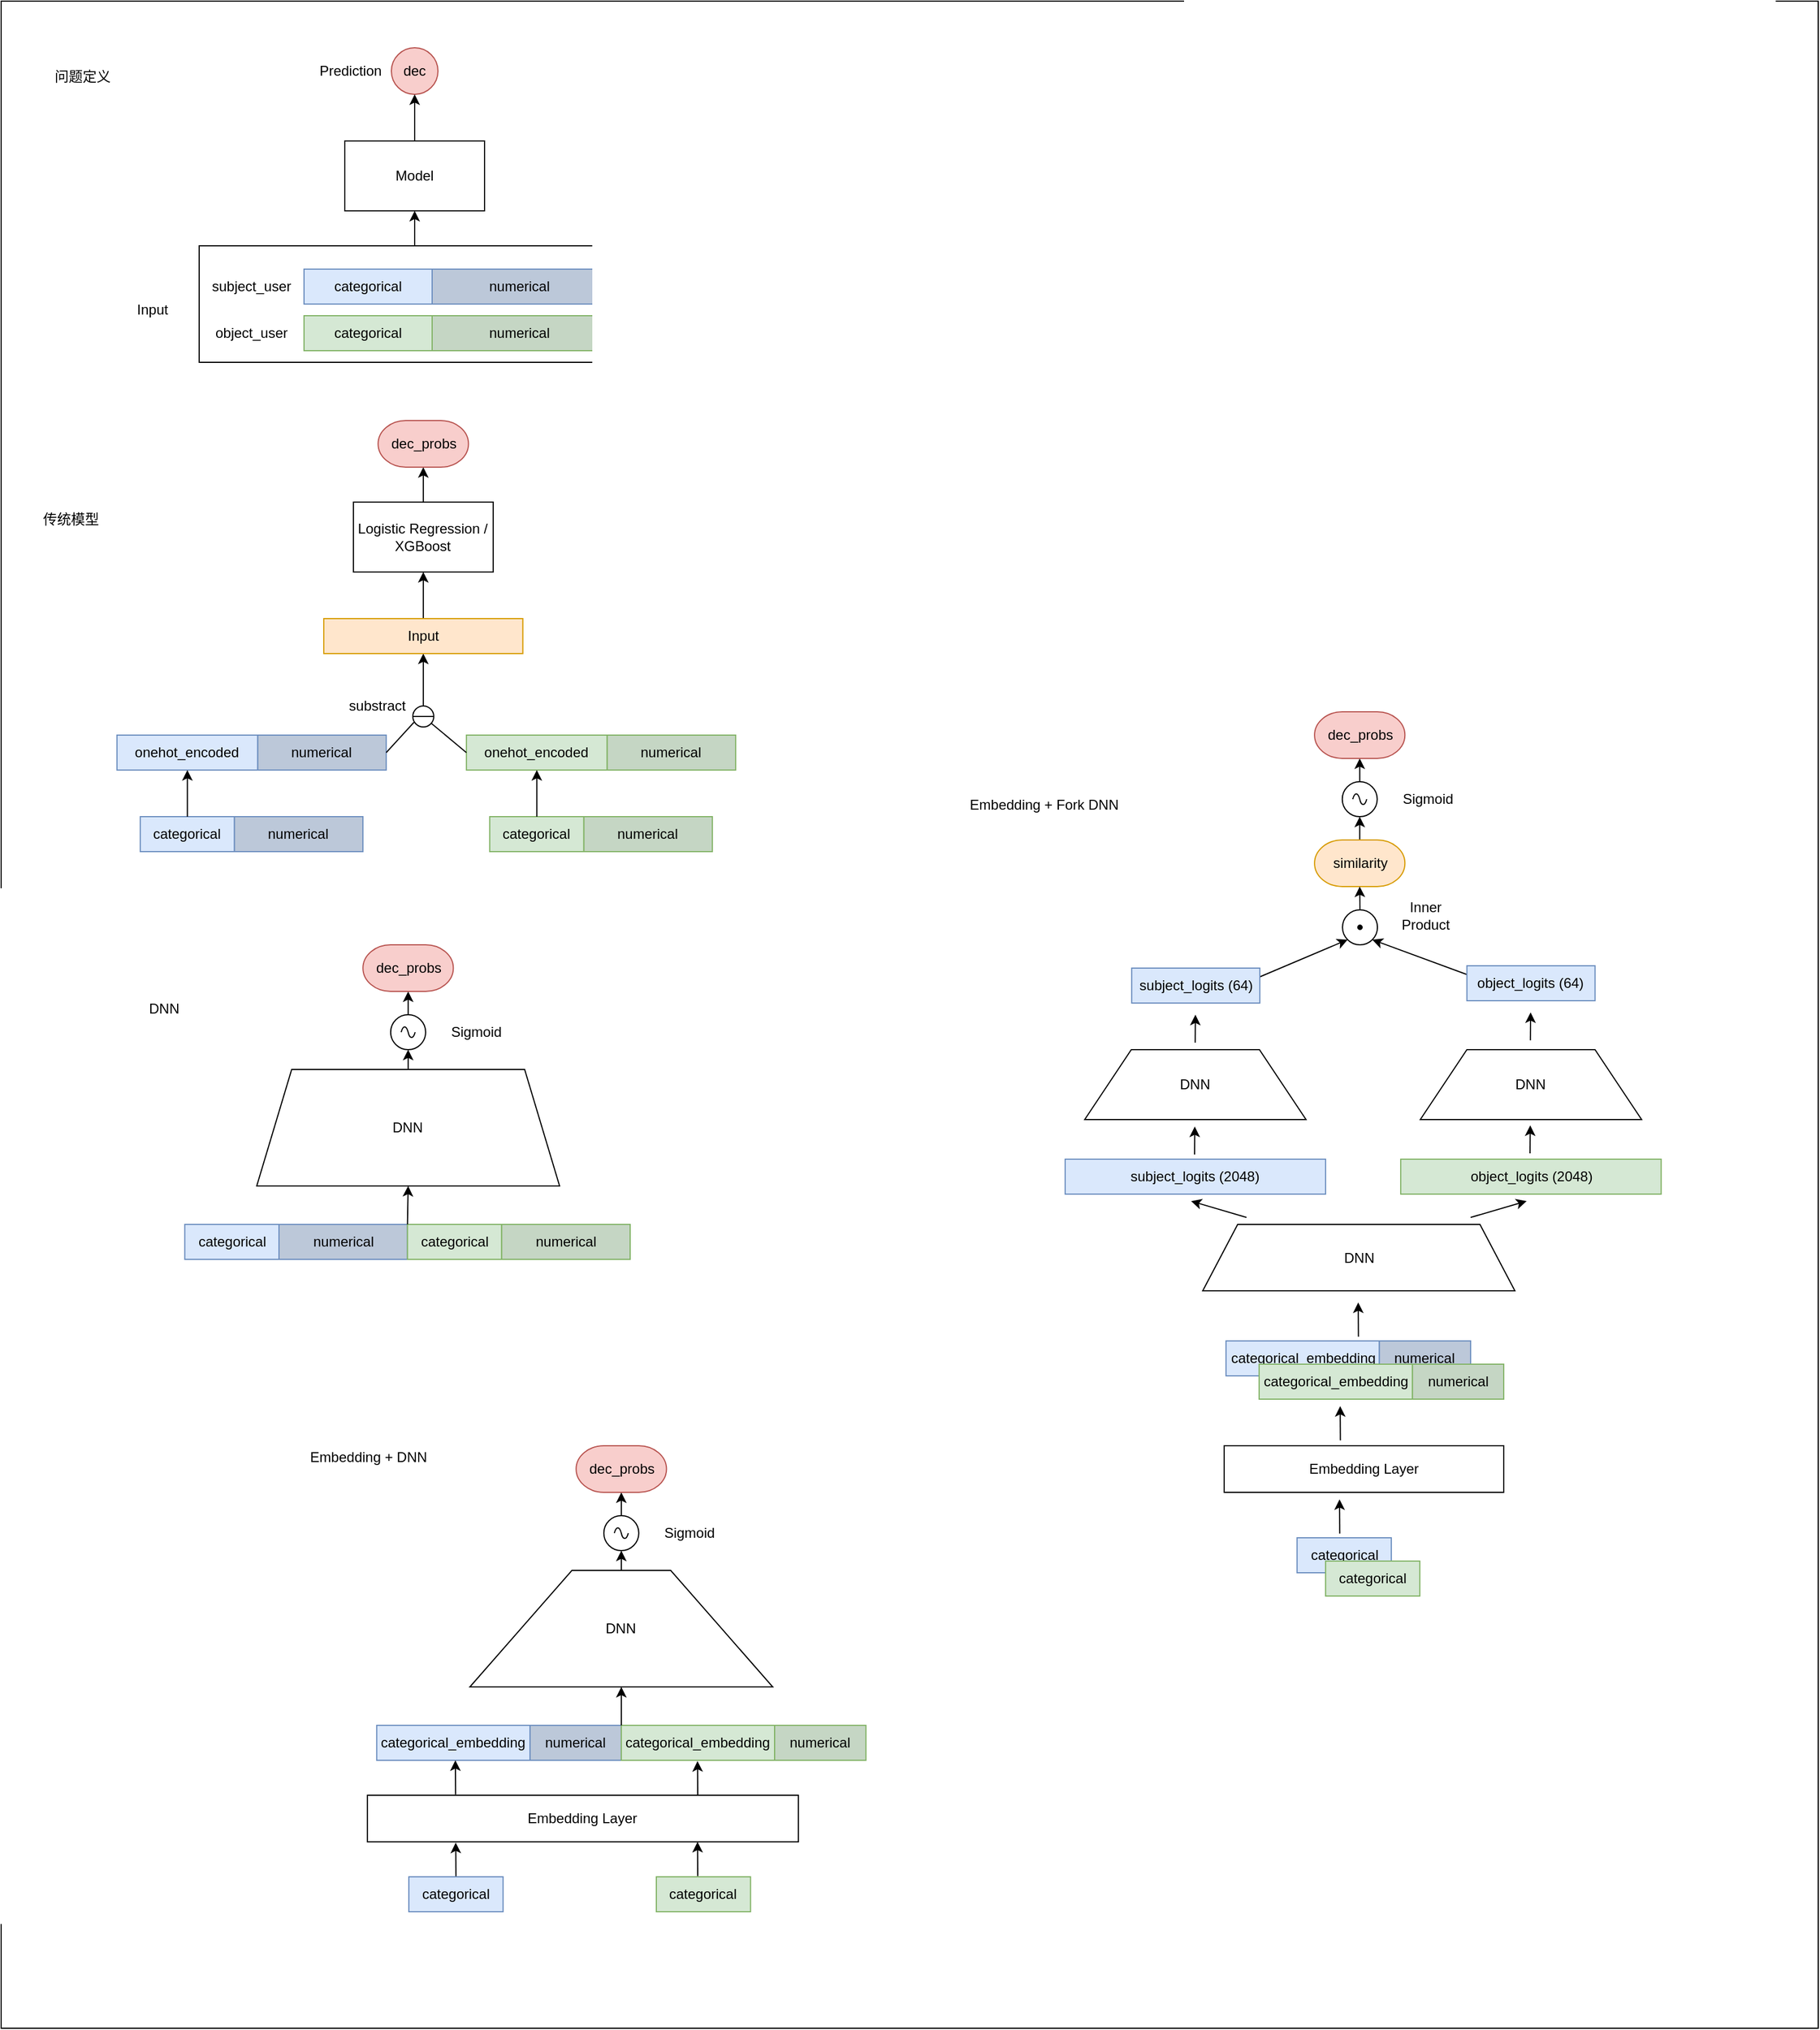 <mxfile>
    <diagram id="XAmNBGXt0AHOLajKv8Me" name="第 1 页">
        <mxGraphModel dx="424" dy="339" grid="1" gridSize="10" guides="1" tooltips="1" connect="1" arrows="1" fold="1" page="1" pageScale="1" pageWidth="3300" pageHeight="4681" math="0" shadow="0">
            <root>
                <mxCell id="0"/>
                <mxCell id="1" parent="0"/>
                <mxCell id="206" value="" style="rounded=0;whiteSpace=wrap;html=1;strokeWidth=1;" vertex="1" parent="1">
                    <mxGeometry x="10" y="10" width="1560" height="1740" as="geometry"/>
                </mxCell>
                <mxCell id="19" style="edgeStyle=none;html=1;exitX=0.5;exitY=0;exitDx=0;exitDy=0;" parent="1" source="17" target="14" edge="1">
                    <mxGeometry relative="1" as="geometry"/>
                </mxCell>
                <mxCell id="17" value="" style="rounded=0;whiteSpace=wrap;html=1;" parent="1" vertex="1">
                    <mxGeometry x="180" y="220" width="370" height="100" as="geometry"/>
                </mxCell>
                <mxCell id="5" value="" style="group" parent="1" vertex="1" connectable="0">
                    <mxGeometry x="190" y="240" width="340" height="30" as="geometry"/>
                </mxCell>
                <mxCell id="2" value="categorical" style="rounded=0;whiteSpace=wrap;html=1;fillColor=#dae8fc;strokeColor=#6c8ebf;" parent="5" vertex="1">
                    <mxGeometry x="80" width="110" height="30" as="geometry"/>
                </mxCell>
                <mxCell id="3" value="numerical" style="rounded=0;whiteSpace=wrap;html=1;fillColor=#BCC8D9;strokeColor=#6c8ebf;" parent="5" vertex="1">
                    <mxGeometry x="190" width="150" height="30" as="geometry"/>
                </mxCell>
                <mxCell id="4" value="subject_user" style="text;html=1;strokeColor=none;fillColor=none;align=center;verticalAlign=middle;whiteSpace=wrap;rounded=0;" parent="5" vertex="1">
                    <mxGeometry y="5" width="70" height="20" as="geometry"/>
                </mxCell>
                <mxCell id="6" value="" style="group" parent="1" vertex="1" connectable="0">
                    <mxGeometry x="190" y="280" width="340" height="30" as="geometry"/>
                </mxCell>
                <mxCell id="7" value="categorical" style="rounded=0;whiteSpace=wrap;html=1;fillColor=#d5e8d4;strokeColor=#82b366;" parent="6" vertex="1">
                    <mxGeometry x="80" width="110" height="30" as="geometry"/>
                </mxCell>
                <mxCell id="8" value="numerical" style="rounded=0;whiteSpace=wrap;html=1;fillColor=#C5D6C4;strokeColor=#82b366;" parent="6" vertex="1">
                    <mxGeometry x="190" width="150" height="30" as="geometry"/>
                </mxCell>
                <mxCell id="9" value="object_user" style="text;html=1;strokeColor=none;fillColor=none;align=center;verticalAlign=middle;whiteSpace=wrap;rounded=0;" parent="6" vertex="1">
                    <mxGeometry y="5" width="70" height="20" as="geometry"/>
                </mxCell>
                <mxCell id="13" value="" style="group" parent="1" vertex="1" connectable="0">
                    <mxGeometry x="270" y="60" width="130" height="30" as="geometry"/>
                </mxCell>
                <mxCell id="12" value="Prediction" style="text;html=1;strokeColor=none;fillColor=none;align=center;verticalAlign=middle;whiteSpace=wrap;rounded=0;" parent="13" vertex="1">
                    <mxGeometry x="10" y="-5" width="60" height="30" as="geometry"/>
                </mxCell>
                <mxCell id="61" value="dec" style="ellipse;whiteSpace=wrap;html=1;aspect=fixed;fillColor=#f8cecc;strokeColor=#b85450;" parent="13" vertex="1">
                    <mxGeometry x="75" y="-10" width="40" height="40" as="geometry"/>
                </mxCell>
                <mxCell id="16" style="edgeStyle=none;html=1;exitX=0.5;exitY=0;exitDx=0;exitDy=0;entryX=0.5;entryY=1;entryDx=0;entryDy=0;" parent="1" source="14" edge="1">
                    <mxGeometry relative="1" as="geometry">
                        <mxPoint x="365" y="90" as="targetPoint"/>
                    </mxGeometry>
                </mxCell>
                <mxCell id="14" value="Model" style="rounded=0;whiteSpace=wrap;html=1;" parent="1" vertex="1">
                    <mxGeometry x="305" y="130" width="120" height="60" as="geometry"/>
                </mxCell>
                <mxCell id="18" value="Input" style="text;html=1;strokeColor=none;fillColor=none;align=center;verticalAlign=middle;whiteSpace=wrap;rounded=0;" parent="1" vertex="1">
                    <mxGeometry x="110" y="260" width="60" height="30" as="geometry"/>
                </mxCell>
                <mxCell id="63" style="edgeStyle=none;html=1;exitX=0.5;exitY=0;exitDx=0;exitDy=0;entryX=0.5;entryY=1;entryDx=0;entryDy=0;endArrow=classic;endFill=1;" parent="1" source="20" edge="1">
                    <mxGeometry relative="1" as="geometry">
                        <mxPoint x="372.41" y="410" as="targetPoint"/>
                    </mxGeometry>
                </mxCell>
                <mxCell id="20" value="Logistic Regression / XGBoost" style="rounded=0;whiteSpace=wrap;html=1;" parent="1" vertex="1">
                    <mxGeometry x="312.41" y="440" width="120" height="60" as="geometry"/>
                </mxCell>
                <mxCell id="29" value="" style="group" parent="1" vertex="1" connectable="0">
                    <mxGeometry x="429.414" y="710" width="191.176" height="30" as="geometry"/>
                </mxCell>
                <mxCell id="26" value="categorical" style="rounded=0;whiteSpace=wrap;html=1;fillColor=#d5e8d4;strokeColor=#82b366;" parent="29" vertex="1">
                    <mxGeometry width="80.882" height="30" as="geometry"/>
                </mxCell>
                <mxCell id="27" value="numerical" style="rounded=0;whiteSpace=wrap;html=1;fillColor=#C5D6C4;strokeColor=#82b366;" parent="29" vertex="1">
                    <mxGeometry x="80.882" width="110.294" height="30" as="geometry"/>
                </mxCell>
                <mxCell id="30" value="" style="group" parent="1" vertex="1" connectable="0">
                    <mxGeometry x="129.414" y="710" width="191.176" height="30" as="geometry"/>
                </mxCell>
                <mxCell id="22" value="categorical" style="rounded=0;whiteSpace=wrap;html=1;fillColor=#dae8fc;strokeColor=#6c8ebf;" parent="30" vertex="1">
                    <mxGeometry width="80.882" height="30" as="geometry"/>
                </mxCell>
                <mxCell id="23" value="numerical" style="rounded=0;whiteSpace=wrap;html=1;fillColor=#BCC8D9;strokeColor=#6c8ebf;" parent="30" vertex="1">
                    <mxGeometry x="80.882" width="110.294" height="30" as="geometry"/>
                </mxCell>
                <mxCell id="31" value="" style="group" parent="1" vertex="1" connectable="0">
                    <mxGeometry x="149.414" y="640" width="191.176" height="30" as="geometry"/>
                </mxCell>
                <mxCell id="32" value="onehot_encoded" style="rounded=0;whiteSpace=wrap;html=1;fillColor=#dae8fc;strokeColor=#6c8ebf;" parent="31" vertex="1">
                    <mxGeometry x="-40" width="120.88" height="30" as="geometry"/>
                </mxCell>
                <mxCell id="33" value="numerical" style="rounded=0;whiteSpace=wrap;html=1;fillColor=#BCC8D9;strokeColor=#6c8ebf;" parent="31" vertex="1">
                    <mxGeometry x="80.882" width="110.294" height="30" as="geometry"/>
                </mxCell>
                <mxCell id="34" style="edgeStyle=none;html=1;exitX=0.5;exitY=0;exitDx=0;exitDy=0;entryX=0.5;entryY=1;entryDx=0;entryDy=0;" parent="1" source="22" target="32" edge="1">
                    <mxGeometry relative="1" as="geometry">
                        <mxPoint x="169.41" y="670" as="targetPoint"/>
                    </mxGeometry>
                </mxCell>
                <mxCell id="35" value="" style="group" parent="1" vertex="1" connectable="0">
                    <mxGeometry x="449.414" y="640" width="191.176" height="30" as="geometry"/>
                </mxCell>
                <mxCell id="36" value="onehot_encoded" style="rounded=0;whiteSpace=wrap;html=1;fillColor=#d5e8d4;strokeColor=#82b366;" parent="35" vertex="1">
                    <mxGeometry x="-40" width="120.88" height="30" as="geometry"/>
                </mxCell>
                <mxCell id="37" value="numerical" style="rounded=0;whiteSpace=wrap;html=1;fillColor=#C5D6C4;strokeColor=#82b366;" parent="35" vertex="1">
                    <mxGeometry x="80.882" width="110.294" height="30" as="geometry"/>
                </mxCell>
                <mxCell id="38" style="edgeStyle=none;html=1;exitX=0.5;exitY=0;exitDx=0;exitDy=0;" parent="1" source="26" target="36" edge="1">
                    <mxGeometry relative="1" as="geometry"/>
                </mxCell>
                <mxCell id="55" style="edgeStyle=none;html=1;exitX=0.5;exitY=0;exitDx=0;exitDy=0;exitPerimeter=0;entryX=0.5;entryY=1;entryDx=0;entryDy=0;endArrow=classic;endFill=1;" parent="1" source="39" target="54" edge="1">
                    <mxGeometry relative="1" as="geometry"/>
                </mxCell>
                <mxCell id="39" value="" style="pointerEvents=1;verticalLabelPosition=bottom;shadow=0;dashed=0;align=center;html=1;verticalAlign=top;shape=mxgraph.electrical.signal_sources.source;aspect=fixed;points=[[0.5,0,0],[1,0.5,0],[0.5,1,0],[0,0.5,0]];elSignalType=ideal;" parent="1" vertex="1">
                    <mxGeometry x="363.41" y="615" width="18" height="18" as="geometry"/>
                </mxCell>
                <mxCell id="47" style="edgeStyle=none;html=1;endArrow=none;endFill=0;" parent="1" edge="1">
                    <mxGeometry relative="1" as="geometry">
                        <mxPoint x="409.41" y="655" as="sourcePoint"/>
                        <mxPoint x="379.41" y="630" as="targetPoint"/>
                    </mxGeometry>
                </mxCell>
                <mxCell id="48" style="edgeStyle=none;html=1;endArrow=none;endFill=0;exitX=1;exitY=0.5;exitDx=0;exitDy=0;" parent="1" source="33" edge="1">
                    <mxGeometry relative="1" as="geometry">
                        <mxPoint x="364.41" y="629" as="targetPoint"/>
                        <mxPoint x="346.41" y="655" as="sourcePoint"/>
                    </mxGeometry>
                </mxCell>
                <mxCell id="56" style="edgeStyle=none;html=1;exitX=0.5;exitY=0;exitDx=0;exitDy=0;entryX=0.5;entryY=1;entryDx=0;entryDy=0;endArrow=classic;endFill=1;" parent="1" source="54" target="20" edge="1">
                    <mxGeometry relative="1" as="geometry"/>
                </mxCell>
                <mxCell id="54" value="Input" style="rounded=0;whiteSpace=wrap;html=1;fillColor=#ffe6cc;strokeColor=#d79b00;" parent="1" vertex="1">
                    <mxGeometry x="286.97" y="540" width="170.88" height="30" as="geometry"/>
                </mxCell>
                <mxCell id="64" value="substract" style="text;html=1;strokeColor=none;fillColor=none;align=center;verticalAlign=middle;whiteSpace=wrap;rounded=0;" parent="1" vertex="1">
                    <mxGeometry x="303.41" y="600" width="60" height="30" as="geometry"/>
                </mxCell>
                <mxCell id="65" value="" style="group" parent="1" vertex="1" connectable="0">
                    <mxGeometry x="167.644" y="1060" width="191.176" height="30" as="geometry"/>
                </mxCell>
                <mxCell id="66" value="categorical" style="rounded=0;whiteSpace=wrap;html=1;fillColor=#dae8fc;strokeColor=#6c8ebf;" parent="65" vertex="1">
                    <mxGeometry width="80.882" height="30" as="geometry"/>
                </mxCell>
                <mxCell id="67" value="numerical" style="rounded=0;whiteSpace=wrap;html=1;fillColor=#BCC8D9;strokeColor=#6c8ebf;" parent="65" vertex="1">
                    <mxGeometry x="80.882" width="110.294" height="30" as="geometry"/>
                </mxCell>
                <mxCell id="69" value="" style="group" parent="1" vertex="1" connectable="0">
                    <mxGeometry x="358.824" y="1060" width="191.176" height="30" as="geometry"/>
                </mxCell>
                <mxCell id="70" value="categorical" style="rounded=0;whiteSpace=wrap;html=1;fillColor=#d5e8d4;strokeColor=#82b366;" parent="69" vertex="1">
                    <mxGeometry width="80.882" height="30" as="geometry"/>
                </mxCell>
                <mxCell id="71" value="numerical" style="rounded=0;whiteSpace=wrap;html=1;fillColor=#C5D6C4;strokeColor=#82b366;" parent="69" vertex="1">
                    <mxGeometry x="80.882" width="110.294" height="30" as="geometry"/>
                </mxCell>
                <mxCell id="74" value="问题定义" style="text;html=1;strokeColor=none;fillColor=none;align=center;verticalAlign=middle;whiteSpace=wrap;rounded=0;" parent="1" vertex="1">
                    <mxGeometry x="50" y="60" width="60" height="30" as="geometry"/>
                </mxCell>
                <mxCell id="75" value="传统模型" style="text;html=1;strokeColor=none;fillColor=none;align=center;verticalAlign=middle;whiteSpace=wrap;rounded=0;" vertex="1" parent="1">
                    <mxGeometry x="40" y="440" width="60" height="30" as="geometry"/>
                </mxCell>
                <mxCell id="76" value="DNN" style="text;html=1;strokeColor=none;fillColor=none;align=center;verticalAlign=middle;whiteSpace=wrap;rounded=0;" vertex="1" parent="1">
                    <mxGeometry x="120" y="860" width="60" height="30" as="geometry"/>
                </mxCell>
                <mxCell id="87" style="edgeStyle=none;html=1;exitX=0.5;exitY=0;exitDx=0;exitDy=0;entryX=0.5;entryY=1;entryDx=0;entryDy=0;entryPerimeter=0;" edge="1" parent="1" source="84" target="86">
                    <mxGeometry relative="1" as="geometry"/>
                </mxCell>
                <mxCell id="84" value="DNN" style="shape=trapezoid;perimeter=trapezoidPerimeter;whiteSpace=wrap;html=1;fixedSize=1;size=30;" vertex="1" parent="1">
                    <mxGeometry x="229.41" y="927" width="260" height="100" as="geometry"/>
                </mxCell>
                <mxCell id="85" style="edgeStyle=none;html=1;exitX=0;exitY=0;exitDx=0;exitDy=0;entryX=0.5;entryY=1;entryDx=0;entryDy=0;" edge="1" parent="1" source="70" target="84">
                    <mxGeometry relative="1" as="geometry"/>
                </mxCell>
                <mxCell id="88" style="edgeStyle=none;html=1;exitX=0.5;exitY=0;exitDx=0;exitDy=0;exitPerimeter=0;" edge="1" parent="1" source="86">
                    <mxGeometry relative="1" as="geometry">
                        <mxPoint x="359.41" y="860" as="targetPoint"/>
                    </mxGeometry>
                </mxCell>
                <mxCell id="86" value="" style="pointerEvents=1;verticalLabelPosition=bottom;shadow=0;dashed=0;align=center;html=1;verticalAlign=top;shape=mxgraph.electrical.signal_sources.source;aspect=fixed;points=[[0.5,0,0],[1,0.5,0],[0.5,1,0],[0,0.5,0]];elSignalType=ac;" vertex="1" parent="1">
                    <mxGeometry x="344.41" y="880" width="30" height="30" as="geometry"/>
                </mxCell>
                <mxCell id="91" value="&lt;span&gt;dec_probs&lt;/span&gt;" style="strokeWidth=1;html=1;shape=mxgraph.flowchart.terminator;whiteSpace=wrap;fillColor=#f8cecc;strokeColor=#b85450;" vertex="1" parent="1">
                    <mxGeometry x="320.61" y="820" width="77.59" height="40" as="geometry"/>
                </mxCell>
                <mxCell id="92" value="&lt;span&gt;dec_probs&lt;/span&gt;" style="strokeWidth=1;html=1;shape=mxgraph.flowchart.terminator;whiteSpace=wrap;fillColor=#f8cecc;strokeColor=#b85450;" vertex="1" parent="1">
                    <mxGeometry x="333.61" y="370" width="77.59" height="40" as="geometry"/>
                </mxCell>
                <mxCell id="93" value="Sigmoid" style="text;html=1;strokeColor=none;fillColor=none;align=center;verticalAlign=middle;whiteSpace=wrap;rounded=0;" vertex="1" parent="1">
                    <mxGeometry x="387.82" y="880" width="60" height="30" as="geometry"/>
                </mxCell>
                <mxCell id="94" value="Embedding + DNN" style="text;html=1;strokeColor=none;fillColor=none;align=center;verticalAlign=middle;whiteSpace=wrap;rounded=0;" vertex="1" parent="1">
                    <mxGeometry x="250" y="1240" width="150.59" height="40" as="geometry"/>
                </mxCell>
                <mxCell id="108" value="" style="group" vertex="1" connectable="0" parent="1">
                    <mxGeometry x="470.594" y="1620" width="293.056" height="30" as="geometry"/>
                </mxCell>
                <mxCell id="112" value="" style="group" vertex="1" connectable="0" parent="108">
                    <mxGeometry x="101.88" width="191.176" height="30" as="geometry"/>
                </mxCell>
                <mxCell id="113" value="categorical" style="rounded=0;whiteSpace=wrap;html=1;fillColor=#d5e8d4;strokeColor=#82b366;" vertex="1" parent="112">
                    <mxGeometry width="80.882" height="30" as="geometry"/>
                </mxCell>
                <mxCell id="115" value="Embedding Layer" style="rounded=0;whiteSpace=wrap;html=1;strokeWidth=1;" vertex="1" parent="1">
                    <mxGeometry x="324.41" y="1550" width="370" height="40" as="geometry"/>
                </mxCell>
                <mxCell id="120" value="" style="group" vertex="1" connectable="0" parent="1">
                    <mxGeometry x="332.41" y="1490" width="311.18" height="30" as="geometry"/>
                </mxCell>
                <mxCell id="121" value="categorical_embedding" style="rounded=0;whiteSpace=wrap;html=1;fillColor=#dae8fc;strokeColor=#6c8ebf;" vertex="1" parent="120">
                    <mxGeometry width="131.653" height="30" as="geometry"/>
                </mxCell>
                <mxCell id="122" value="numerical" style="rounded=0;whiteSpace=wrap;html=1;fillColor=#BCC8D9;strokeColor=#6c8ebf;" vertex="1" parent="120">
                    <mxGeometry x="131.65" width="78.35" height="30" as="geometry"/>
                </mxCell>
                <mxCell id="123" value="categorical_embedding" style="rounded=0;whiteSpace=wrap;html=1;fillColor=#d5e8d4;strokeColor=#82b366;" vertex="1" parent="1">
                    <mxGeometry x="542.41" y="1490" width="131.653" height="30" as="geometry"/>
                </mxCell>
                <mxCell id="124" value="numerical" style="rounded=0;whiteSpace=wrap;html=1;fillColor=#C5D6C4;strokeColor=#82b366;" vertex="1" parent="1">
                    <mxGeometry x="674.06" y="1490" width="78.35" height="30" as="geometry"/>
                </mxCell>
                <mxCell id="128" style="edgeStyle=none;html=1;exitX=0.5;exitY=0;exitDx=0;exitDy=0;entryX=0.5;entryY=1;entryDx=0;entryDy=0;entryPerimeter=0;" edge="1" parent="1" source="129" target="131">
                    <mxGeometry relative="1" as="geometry"/>
                </mxCell>
                <mxCell id="129" value="DNN" style="shape=trapezoid;perimeter=trapezoidPerimeter;whiteSpace=wrap;html=1;fixedSize=1;size=87.59;" vertex="1" parent="1">
                    <mxGeometry x="412.41" y="1357" width="260" height="100" as="geometry"/>
                </mxCell>
                <mxCell id="130" style="edgeStyle=none;html=1;exitX=0.5;exitY=0;exitDx=0;exitDy=0;exitPerimeter=0;" edge="1" parent="1" source="131">
                    <mxGeometry relative="1" as="geometry">
                        <mxPoint x="542.41" y="1290" as="targetPoint"/>
                    </mxGeometry>
                </mxCell>
                <mxCell id="131" value="" style="pointerEvents=1;verticalLabelPosition=bottom;shadow=0;dashed=0;align=center;html=1;verticalAlign=top;shape=mxgraph.electrical.signal_sources.source;aspect=fixed;points=[[0.5,0,0],[1,0.5,0],[0.5,1,0],[0,0.5,0]];elSignalType=ac;" vertex="1" parent="1">
                    <mxGeometry x="527.41" y="1310" width="30" height="30" as="geometry"/>
                </mxCell>
                <mxCell id="132" value="&lt;span&gt;dec_probs&lt;/span&gt;" style="strokeWidth=1;html=1;shape=mxgraph.flowchart.terminator;whiteSpace=wrap;fillColor=#f8cecc;strokeColor=#b85450;" vertex="1" parent="1">
                    <mxGeometry x="503.61" y="1250" width="77.59" height="40" as="geometry"/>
                </mxCell>
                <mxCell id="133" value="Sigmoid" style="text;html=1;strokeColor=none;fillColor=none;align=center;verticalAlign=middle;whiteSpace=wrap;rounded=0;" vertex="1" parent="1">
                    <mxGeometry x="570.82" y="1310" width="60" height="30" as="geometry"/>
                </mxCell>
                <mxCell id="134" style="edgeStyle=none;html=1;exitX=1;exitY=0;exitDx=0;exitDy=0;entryX=0.5;entryY=1;entryDx=0;entryDy=0;" edge="1" parent="1" source="122" target="129">
                    <mxGeometry relative="1" as="geometry"/>
                </mxCell>
                <mxCell id="136" style="edgeStyle=none;html=1;exitX=0.5;exitY=0;exitDx=0;exitDy=0;entryX=0.205;entryY=1.017;entryDx=0;entryDy=0;entryPerimeter=0;" edge="1" parent="1" source="109" target="115">
                    <mxGeometry relative="1" as="geometry"/>
                </mxCell>
                <mxCell id="109" value="categorical" style="rounded=0;whiteSpace=wrap;html=1;fillColor=#dae8fc;strokeColor=#6c8ebf;" vertex="1" parent="1">
                    <mxGeometry x="360.004" y="1620" width="80.882" height="30" as="geometry"/>
                </mxCell>
                <mxCell id="138" style="edgeStyle=none;html=1;exitX=0.5;exitY=0;exitDx=0;exitDy=0;entryX=0.205;entryY=1.017;entryDx=0;entryDy=0;entryPerimeter=0;" edge="1" parent="1">
                    <mxGeometry relative="1" as="geometry">
                        <mxPoint x="400.125" y="1549.32" as="sourcePoint"/>
                        <mxPoint x="399.94" y="1520.0" as="targetPoint"/>
                    </mxGeometry>
                </mxCell>
                <mxCell id="139" style="edgeStyle=none;html=1;exitX=0.5;exitY=0;exitDx=0;exitDy=0;entryX=0.205;entryY=1.017;entryDx=0;entryDy=0;entryPerimeter=0;" edge="1" parent="1">
                    <mxGeometry relative="1" as="geometry">
                        <mxPoint x="608.035" y="1619.32" as="sourcePoint"/>
                        <mxPoint x="607.85" y="1590.0" as="targetPoint"/>
                    </mxGeometry>
                </mxCell>
                <mxCell id="141" style="edgeStyle=none;html=1;exitX=0.5;exitY=0;exitDx=0;exitDy=0;entryX=0.205;entryY=1.017;entryDx=0;entryDy=0;entryPerimeter=0;" edge="1" parent="1">
                    <mxGeometry relative="1" as="geometry">
                        <mxPoint x="608.035" y="1550" as="sourcePoint"/>
                        <mxPoint x="607.85" y="1520.68" as="targetPoint"/>
                    </mxGeometry>
                </mxCell>
                <mxCell id="142" value="Embedding + Fork DNN" style="text;html=1;strokeColor=none;fillColor=none;align=center;verticalAlign=middle;whiteSpace=wrap;rounded=0;" vertex="1" parent="1">
                    <mxGeometry x="830" y="680" width="150.59" height="40" as="geometry"/>
                </mxCell>
                <mxCell id="143" value="" style="group" vertex="1" connectable="0" parent="1">
                    <mxGeometry x="1100.564" y="1296" width="293.056" height="30" as="geometry"/>
                </mxCell>
                <mxCell id="170" style="edgeStyle=none;html=1;exitX=0.5;exitY=0;exitDx=0;exitDy=0;entryX=0.205;entryY=1.017;entryDx=0;entryDy=0;entryPerimeter=0;" edge="1" parent="143">
                    <mxGeometry relative="1" as="geometry">
                        <mxPoint x="58.631" y="29.32" as="sourcePoint"/>
                        <mxPoint x="58.446" as="targetPoint"/>
                    </mxGeometry>
                </mxCell>
                <mxCell id="152" style="edgeStyle=none;html=1;exitX=0.5;exitY=0;exitDx=0;exitDy=0;entryX=0.5;entryY=1;entryDx=0;entryDy=0;entryPerimeter=0;exitPerimeter=0;" edge="1" parent="1" source="203" target="155">
                    <mxGeometry relative="1" as="geometry">
                        <mxPoint x="1176.36" y="727" as="sourcePoint"/>
                    </mxGeometry>
                </mxCell>
                <mxCell id="153" value="DNN" style="shape=trapezoid;perimeter=trapezoidPerimeter;whiteSpace=wrap;html=1;fixedSize=1;size=30;" vertex="1" parent="1">
                    <mxGeometry x="1041.56" y="1060" width="268" height="57" as="geometry"/>
                </mxCell>
                <mxCell id="154" style="edgeStyle=none;html=1;exitX=0.5;exitY=0;exitDx=0;exitDy=0;exitPerimeter=0;" edge="1" parent="1" source="155">
                    <mxGeometry relative="1" as="geometry">
                        <mxPoint x="1176.36" y="660" as="targetPoint"/>
                    </mxGeometry>
                </mxCell>
                <mxCell id="155" value="" style="pointerEvents=1;verticalLabelPosition=bottom;shadow=0;dashed=0;align=center;html=1;verticalAlign=top;shape=mxgraph.electrical.signal_sources.source;aspect=fixed;points=[[0.5,0,0],[1,0.5,0],[0.5,1,0],[0,0.5,0]];elSignalType=ac;" vertex="1" parent="1">
                    <mxGeometry x="1161.36" y="680" width="30" height="30" as="geometry"/>
                </mxCell>
                <mxCell id="156" value="&lt;span&gt;dec_probs&lt;/span&gt;" style="strokeWidth=1;html=1;shape=mxgraph.flowchart.terminator;whiteSpace=wrap;fillColor=#f8cecc;strokeColor=#b85450;" vertex="1" parent="1">
                    <mxGeometry x="1137.56" y="620" width="77.59" height="40" as="geometry"/>
                </mxCell>
                <mxCell id="157" value="Sigmoid" style="text;html=1;strokeColor=none;fillColor=none;align=center;verticalAlign=middle;whiteSpace=wrap;rounded=0;" vertex="1" parent="1">
                    <mxGeometry x="1204.77" y="680" width="60" height="30" as="geometry"/>
                </mxCell>
                <mxCell id="164" value="Embedding Layer" style="rounded=0;whiteSpace=wrap;html=1;strokeWidth=1;" vertex="1" parent="1">
                    <mxGeometry x="1059.97" y="1250" width="240" height="40" as="geometry"/>
                </mxCell>
                <mxCell id="165" value="categorical" style="rounded=0;whiteSpace=wrap;html=1;fillColor=#dae8fc;strokeColor=#6c8ebf;" vertex="1" parent="1">
                    <mxGeometry x="1122.564" y="1329" width="80.882" height="30" as="geometry"/>
                </mxCell>
                <mxCell id="169" value="categorical" style="rounded=0;whiteSpace=wrap;html=1;fillColor=#d5e8d4;strokeColor=#82b366;" vertex="1" parent="1">
                    <mxGeometry x="1147.044" y="1349" width="80.882" height="30" as="geometry"/>
                </mxCell>
                <mxCell id="148" value="categorical_embedding" style="rounded=0;whiteSpace=wrap;html=1;fillColor=#dae8fc;strokeColor=#6c8ebf;" vertex="1" parent="1">
                    <mxGeometry x="1061.56" y="1160" width="131.653" height="30" as="geometry"/>
                </mxCell>
                <mxCell id="149" value="numerical" style="rounded=0;whiteSpace=wrap;html=1;fillColor=#BCC8D9;strokeColor=#6c8ebf;" vertex="1" parent="1">
                    <mxGeometry x="1193.21" y="1160" width="78.35" height="30" as="geometry"/>
                </mxCell>
                <mxCell id="150" value="categorical_embedding" style="rounded=0;whiteSpace=wrap;html=1;fillColor=#d5e8d4;strokeColor=#82b366;" vertex="1" parent="1">
                    <mxGeometry x="1089.97" y="1180" width="131.653" height="30" as="geometry"/>
                </mxCell>
                <mxCell id="151" value="numerical" style="rounded=0;whiteSpace=wrap;html=1;fillColor=#C5D6C4;strokeColor=#82b366;" vertex="1" parent="1">
                    <mxGeometry x="1221.62" y="1180" width="78.35" height="30" as="geometry"/>
                </mxCell>
                <mxCell id="171" style="edgeStyle=none;html=1;exitX=0.5;exitY=0;exitDx=0;exitDy=0;entryX=0.205;entryY=1.017;entryDx=0;entryDy=0;entryPerimeter=0;" edge="1" parent="1">
                    <mxGeometry relative="1" as="geometry">
                        <mxPoint x="1159.745" y="1245.32" as="sourcePoint"/>
                        <mxPoint x="1159.56" y="1216.0" as="targetPoint"/>
                    </mxGeometry>
                </mxCell>
                <mxCell id="172" style="edgeStyle=none;html=1;exitX=0.5;exitY=0;exitDx=0;exitDy=0;entryX=0.205;entryY=1.017;entryDx=0;entryDy=0;entryPerimeter=0;" edge="1" parent="1">
                    <mxGeometry relative="1" as="geometry">
                        <mxPoint x="1175.245" y="1156.32" as="sourcePoint"/>
                        <mxPoint x="1175.06" y="1127" as="targetPoint"/>
                    </mxGeometry>
                </mxCell>
                <mxCell id="173" value="DNN" style="shape=trapezoid;perimeter=trapezoidPerimeter;whiteSpace=wrap;html=1;fixedSize=1;size=40;" vertex="1" parent="1">
                    <mxGeometry x="940.24" y="910" width="190" height="60" as="geometry"/>
                </mxCell>
                <mxCell id="175" value="subject_logits (2048)" style="rounded=0;whiteSpace=wrap;html=1;fillColor=#dae8fc;strokeColor=#6c8ebf;" vertex="1" parent="1">
                    <mxGeometry x="923.45" y="1004" width="223.59" height="30" as="geometry"/>
                </mxCell>
                <mxCell id="178" style="edgeStyle=none;html=1;" edge="1" parent="1">
                    <mxGeometry relative="1" as="geometry">
                        <mxPoint x="1079.14" y="1054" as="sourcePoint"/>
                        <mxPoint x="1031.56" y="1040" as="targetPoint"/>
                    </mxGeometry>
                </mxCell>
                <mxCell id="179" style="edgeStyle=none;html=1;entryX=0.205;entryY=1.017;entryDx=0;entryDy=0;entryPerimeter=0;" edge="1" parent="1">
                    <mxGeometry relative="1" as="geometry">
                        <mxPoint x="1034.56" y="1000" as="sourcePoint"/>
                        <mxPoint x="1034.75" y="976" as="targetPoint"/>
                    </mxGeometry>
                </mxCell>
                <mxCell id="186" value="DNN" style="shape=trapezoid;perimeter=trapezoidPerimeter;whiteSpace=wrap;html=1;fixedSize=1;size=40;" vertex="1" parent="1">
                    <mxGeometry x="1228.35" y="910" width="190" height="60" as="geometry"/>
                </mxCell>
                <mxCell id="187" value="object_logits&amp;nbsp;(2048)" style="rounded=0;whiteSpace=wrap;html=1;fillColor=#d5e8d4;strokeColor=#82b366;" vertex="1" parent="1">
                    <mxGeometry x="1211.56" y="1004" width="223.59" height="30" as="geometry"/>
                </mxCell>
                <mxCell id="188" style="edgeStyle=none;html=1;" edge="1" parent="1">
                    <mxGeometry relative="1" as="geometry">
                        <mxPoint x="1271.56" y="1054" as="sourcePoint"/>
                        <mxPoint x="1319.67" y="1040" as="targetPoint"/>
                    </mxGeometry>
                </mxCell>
                <mxCell id="200" style="edgeStyle=none;html=1;exitX=1;exitY=0.25;exitDx=0;exitDy=0;entryX=0;entryY=1;entryDx=0;entryDy=0;" edge="1" parent="1" source="190" target="196">
                    <mxGeometry relative="1" as="geometry"/>
                </mxCell>
                <mxCell id="190" value="subject_logits (64)" style="rounded=0;whiteSpace=wrap;html=1;fillColor=#dae8fc;strokeColor=#6c8ebf;" vertex="1" parent="1">
                    <mxGeometry x="980.59" y="840" width="110" height="30" as="geometry"/>
                </mxCell>
                <mxCell id="191" style="edgeStyle=none;html=1;entryX=0.205;entryY=1.017;entryDx=0;entryDy=0;entryPerimeter=0;" edge="1" parent="1">
                    <mxGeometry relative="1" as="geometry">
                        <mxPoint x="1322.56" y="999" as="sourcePoint"/>
                        <mxPoint x="1322.75" y="975" as="targetPoint"/>
                    </mxGeometry>
                </mxCell>
                <mxCell id="193" style="edgeStyle=none;html=1;entryX=0.205;entryY=1.017;entryDx=0;entryDy=0;entryPerimeter=0;" edge="1" parent="1">
                    <mxGeometry relative="1" as="geometry">
                        <mxPoint x="1035.09" y="904" as="sourcePoint"/>
                        <mxPoint x="1035.28" y="880" as="targetPoint"/>
                    </mxGeometry>
                </mxCell>
                <mxCell id="201" style="edgeStyle=none;html=1;exitX=0;exitY=0.25;exitDx=0;exitDy=0;entryX=1;entryY=1;entryDx=0;entryDy=0;" edge="1" parent="1" source="194" target="196">
                    <mxGeometry relative="1" as="geometry"/>
                </mxCell>
                <mxCell id="194" value="object_logits (64)" style="rounded=0;whiteSpace=wrap;html=1;fillColor=#dae8fc;strokeColor=#6c8ebf;" vertex="1" parent="1">
                    <mxGeometry x="1268.36" y="838" width="110" height="30" as="geometry"/>
                </mxCell>
                <mxCell id="195" style="edgeStyle=none;html=1;entryX=0.205;entryY=1.017;entryDx=0;entryDy=0;entryPerimeter=0;" edge="1" parent="1">
                    <mxGeometry relative="1" as="geometry">
                        <mxPoint x="1322.86" y="902" as="sourcePoint"/>
                        <mxPoint x="1323.05" y="878" as="targetPoint"/>
                    </mxGeometry>
                </mxCell>
                <mxCell id="198" value="" style="group" vertex="1" connectable="0" parent="1">
                    <mxGeometry x="1161.56" y="790" width="30" height="30" as="geometry"/>
                </mxCell>
                <mxCell id="196" value="" style="ellipse;whiteSpace=wrap;html=1;aspect=fixed;strokeWidth=1;" vertex="1" parent="198">
                    <mxGeometry width="30" height="30" as="geometry"/>
                </mxCell>
                <mxCell id="197" value="" style="ellipse;whiteSpace=wrap;html=1;aspect=fixed;strokeWidth=1;fillColor=#000000;" vertex="1" parent="198">
                    <mxGeometry x="13.125" y="13.125" width="3.75" height="3.75" as="geometry"/>
                </mxCell>
                <mxCell id="202" value="Inner Product" style="text;html=1;strokeColor=none;fillColor=none;align=center;verticalAlign=middle;whiteSpace=wrap;rounded=0;" vertex="1" parent="1">
                    <mxGeometry x="1203.45" y="780" width="60" height="30" as="geometry"/>
                </mxCell>
                <mxCell id="203" value="&lt;span&gt;similarity&lt;/span&gt;" style="strokeWidth=1;html=1;shape=mxgraph.flowchart.terminator;whiteSpace=wrap;fillColor=#ffe6cc;strokeColor=#d79b00;" vertex="1" parent="1">
                    <mxGeometry x="1137.56" y="730" width="77.59" height="40" as="geometry"/>
                </mxCell>
                <mxCell id="204" style="edgeStyle=none;html=1;exitX=0.5;exitY=0;exitDx=0;exitDy=0;entryX=0.5;entryY=1;entryDx=0;entryDy=0;entryPerimeter=0;" edge="1" parent="1" source="196" target="203">
                    <mxGeometry relative="1" as="geometry"/>
                </mxCell>
            </root>
        </mxGraphModel>
    </diagram>
</mxfile>